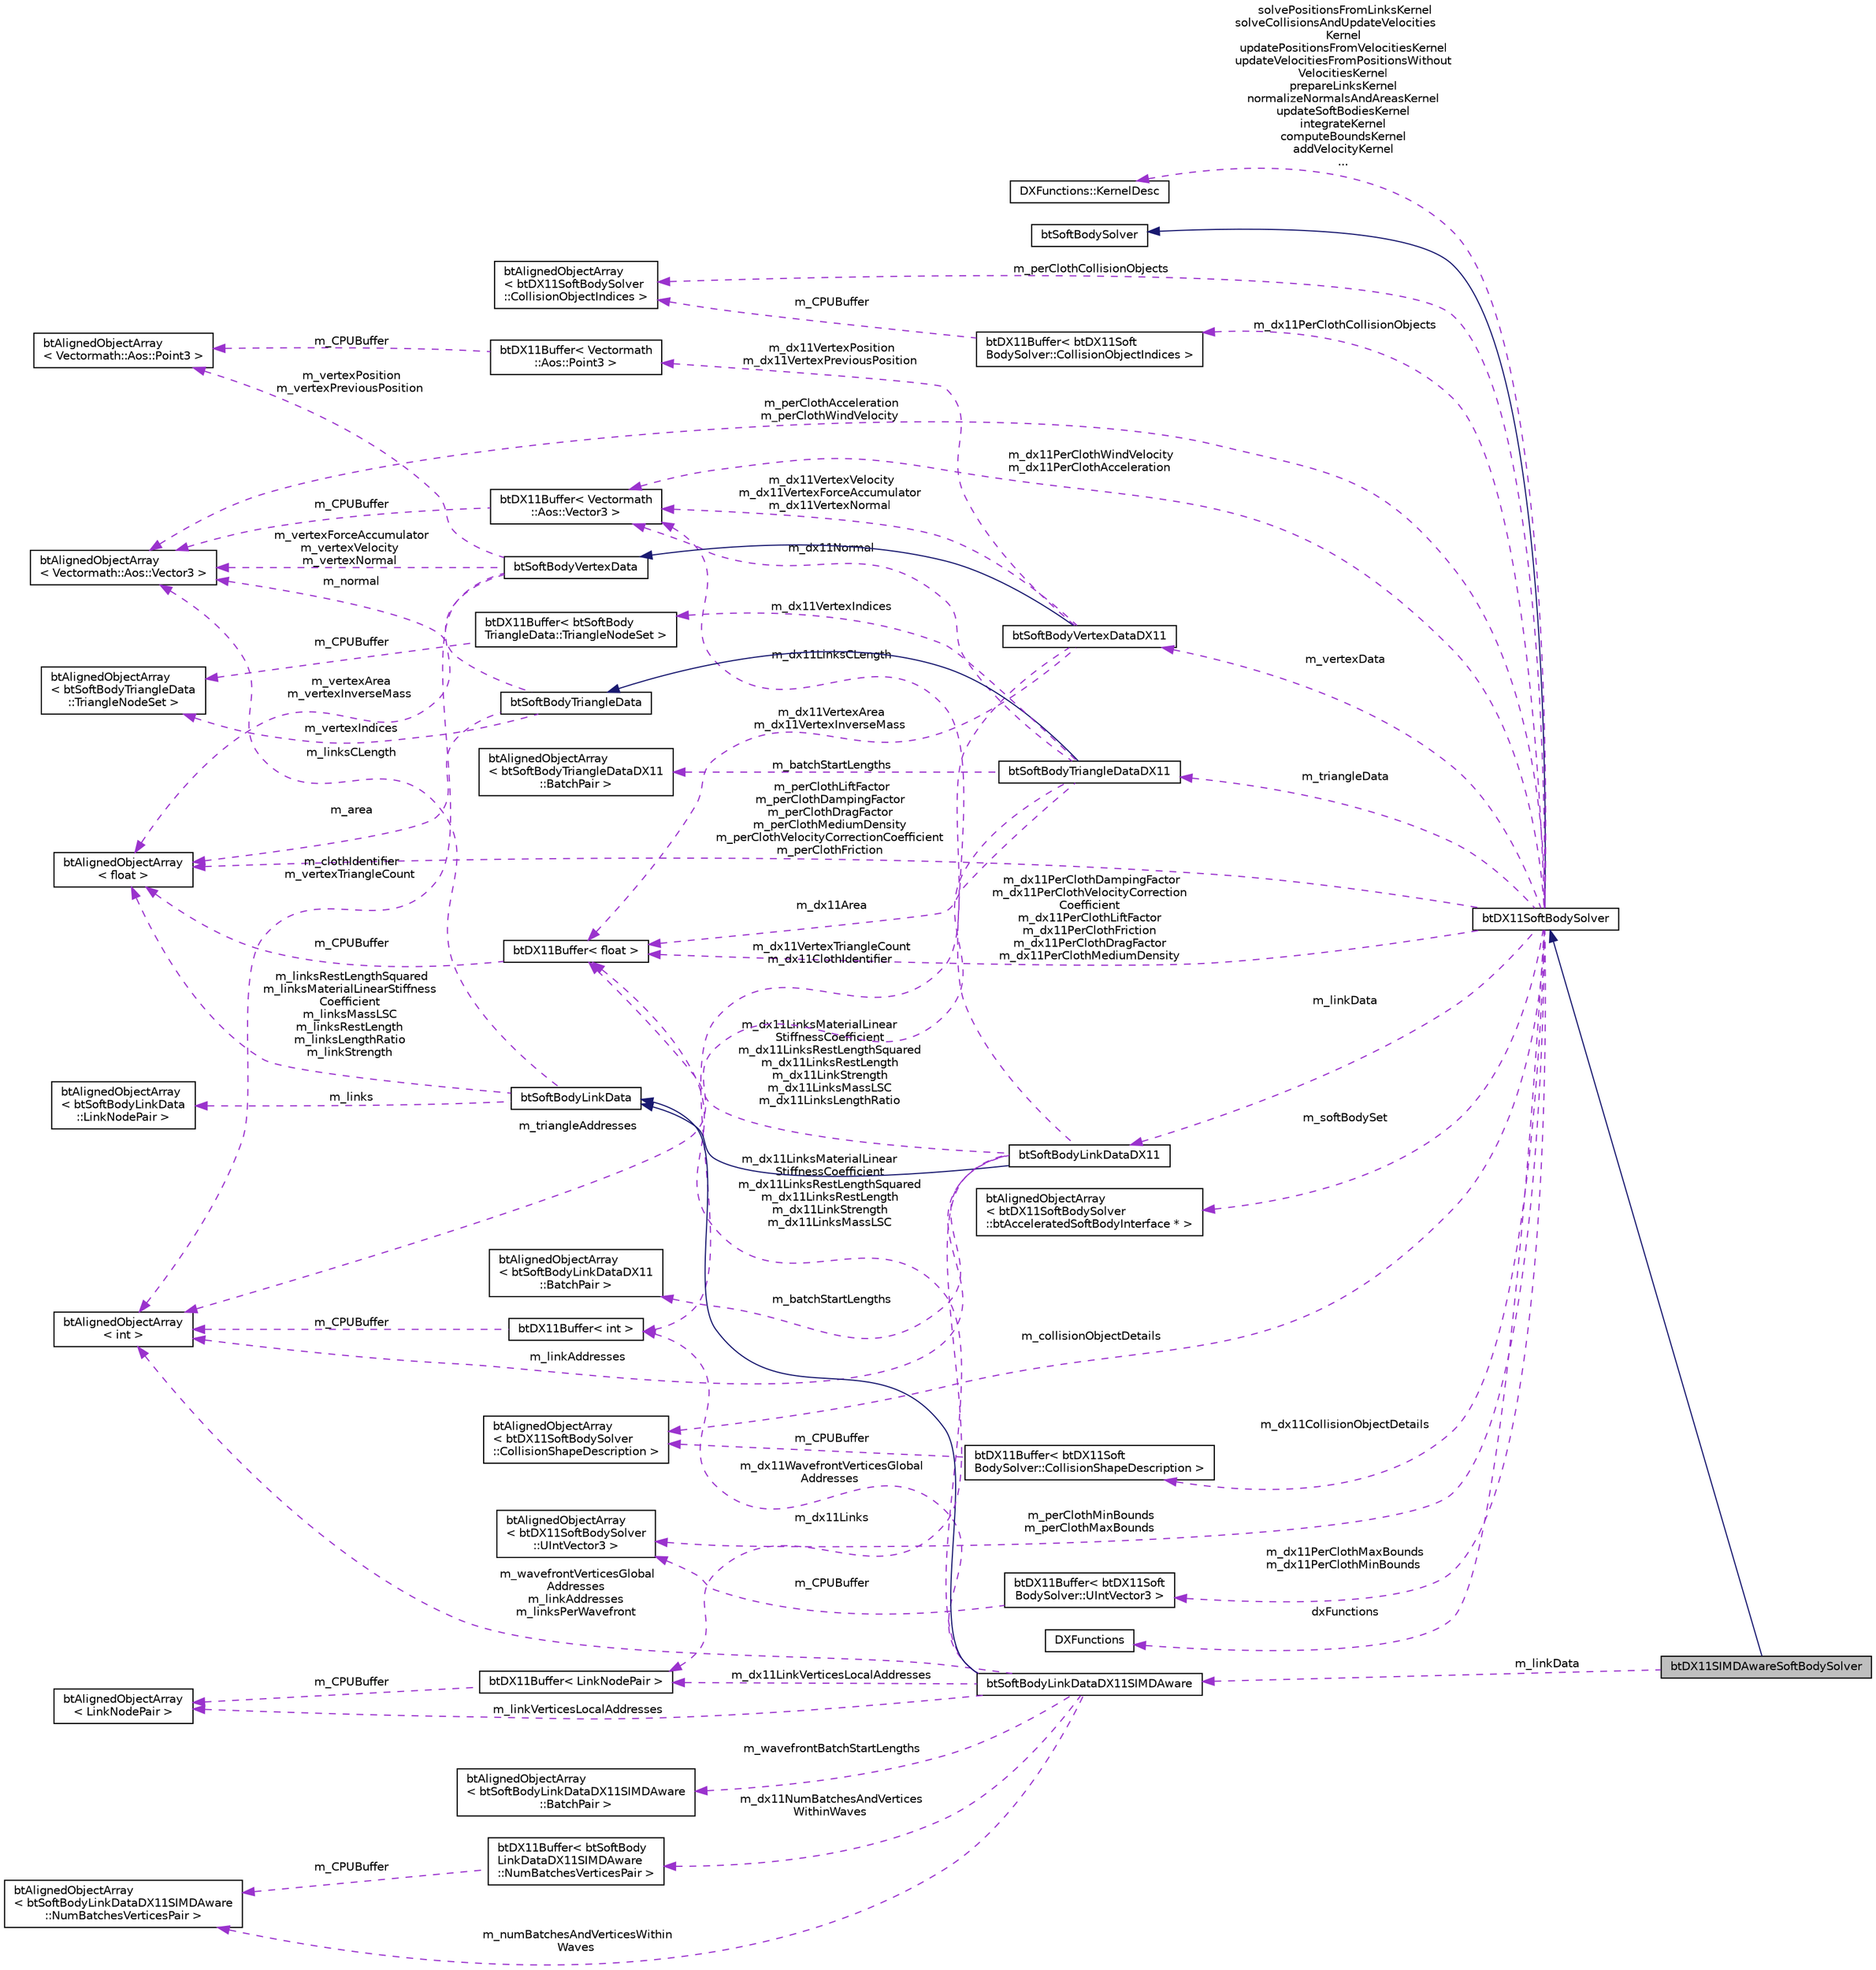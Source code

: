 digraph "btDX11SIMDAwareSoftBodySolver"
{
  edge [fontname="Helvetica",fontsize="10",labelfontname="Helvetica",labelfontsize="10"];
  node [fontname="Helvetica",fontsize="10",shape=record];
  rankdir="LR";
  Node1 [label="btDX11SIMDAwareSoftBodySolver",height=0.2,width=0.4,color="black", fillcolor="grey75", style="filled", fontcolor="black"];
  Node2 -> Node1 [dir="back",color="midnightblue",fontsize="10",style="solid",fontname="Helvetica"];
  Node2 [label="btDX11SoftBodySolver",height=0.2,width=0.4,color="black", fillcolor="white", style="filled",URL="$classbt_d_x11_soft_body_solver.html"];
  Node3 -> Node2 [dir="back",color="midnightblue",fontsize="10",style="solid",fontname="Helvetica"];
  Node3 [label="btSoftBodySolver",height=0.2,width=0.4,color="black", fillcolor="white", style="filled",URL="$classbt_soft_body_solver.html"];
  Node4 -> Node2 [dir="back",color="darkorchid3",fontsize="10",style="dashed",label=" m_dx11PerClothCollisionObjects" ,fontname="Helvetica"];
  Node4 [label="btDX11Buffer\< btDX11Soft\lBodySolver::CollisionObjectIndices \>",height=0.2,width=0.4,color="black", fillcolor="white", style="filled",URL="$classbt_d_x11_buffer.html"];
  Node5 -> Node4 [dir="back",color="darkorchid3",fontsize="10",style="dashed",label=" m_CPUBuffer" ,fontname="Helvetica"];
  Node5 [label="btAlignedObjectArray\l\< btDX11SoftBodySolver\l::CollisionObjectIndices \>",height=0.2,width=0.4,color="black", fillcolor="white", style="filled",URL="$classbt_aligned_object_array.html"];
  Node5 -> Node2 [dir="back",color="darkorchid3",fontsize="10",style="dashed",label=" m_perClothCollisionObjects" ,fontname="Helvetica"];
  Node6 -> Node2 [dir="back",color="darkorchid3",fontsize="10",style="dashed",label=" m_dx11PerClothWindVelocity\nm_dx11PerClothAcceleration" ,fontname="Helvetica"];
  Node6 [label="btDX11Buffer\< Vectormath\l::Aos::Vector3 \>",height=0.2,width=0.4,color="black", fillcolor="white", style="filled",URL="$classbt_d_x11_buffer.html"];
  Node7 -> Node6 [dir="back",color="darkorchid3",fontsize="10",style="dashed",label=" m_CPUBuffer" ,fontname="Helvetica"];
  Node7 [label="btAlignedObjectArray\l\< Vectormath::Aos::Vector3 \>",height=0.2,width=0.4,color="black", fillcolor="white", style="filled",URL="$classbt_aligned_object_array.html"];
  Node7 -> Node2 [dir="back",color="darkorchid3",fontsize="10",style="dashed",label=" m_perClothAcceleration\nm_perClothWindVelocity" ,fontname="Helvetica"];
  Node8 -> Node2 [dir="back",color="darkorchid3",fontsize="10",style="dashed",label=" m_dx11PerClothDampingFactor\nm_dx11PerClothVelocityCorrection\lCoefficient\nm_dx11PerClothLiftFactor\nm_dx11PerClothFriction\nm_dx11PerClothDragFactor\nm_dx11PerClothMediumDensity" ,fontname="Helvetica"];
  Node8 [label="btDX11Buffer\< float \>",height=0.2,width=0.4,color="black", fillcolor="white", style="filled",URL="$classbt_d_x11_buffer.html"];
  Node9 -> Node8 [dir="back",color="darkorchid3",fontsize="10",style="dashed",label=" m_CPUBuffer" ,fontname="Helvetica"];
  Node9 [label="btAlignedObjectArray\l\< float \>",height=0.2,width=0.4,color="black", fillcolor="white", style="filled",URL="$classbt_aligned_object_array.html"];
  Node10 -> Node2 [dir="back",color="darkorchid3",fontsize="10",style="dashed",label=" m_softBodySet" ,fontname="Helvetica"];
  Node10 [label="btAlignedObjectArray\l\< btDX11SoftBodySolver\l::btAcceleratedSoftBodyInterface * \>",height=0.2,width=0.4,color="black", fillcolor="white", style="filled",URL="$classbt_aligned_object_array.html"];
  Node11 -> Node2 [dir="back",color="darkorchid3",fontsize="10",style="dashed",label=" m_collisionObjectDetails" ,fontname="Helvetica"];
  Node11 [label="btAlignedObjectArray\l\< btDX11SoftBodySolver\l::CollisionShapeDescription \>",height=0.2,width=0.4,color="black", fillcolor="white", style="filled",URL="$classbt_aligned_object_array.html"];
  Node12 -> Node2 [dir="back",color="darkorchid3",fontsize="10",style="dashed",label=" m_dx11PerClothMaxBounds\nm_dx11PerClothMinBounds" ,fontname="Helvetica"];
  Node12 [label="btDX11Buffer\< btDX11Soft\lBodySolver::UIntVector3 \>",height=0.2,width=0.4,color="black", fillcolor="white", style="filled",URL="$classbt_d_x11_buffer.html"];
  Node13 -> Node12 [dir="back",color="darkorchid3",fontsize="10",style="dashed",label=" m_CPUBuffer" ,fontname="Helvetica"];
  Node13 [label="btAlignedObjectArray\l\< btDX11SoftBodySolver\l::UIntVector3 \>",height=0.2,width=0.4,color="black", fillcolor="white", style="filled",URL="$classbt_aligned_object_array.html"];
  Node14 -> Node2 [dir="back",color="darkorchid3",fontsize="10",style="dashed",label=" m_vertexData" ,fontname="Helvetica"];
  Node14 [label="btSoftBodyVertexDataDX11",height=0.2,width=0.4,color="black", fillcolor="white", style="filled",URL="$classbt_soft_body_vertex_data_d_x11.html"];
  Node15 -> Node14 [dir="back",color="midnightblue",fontsize="10",style="solid",fontname="Helvetica"];
  Node15 [label="btSoftBodyVertexData",height=0.2,width=0.4,color="black", fillcolor="white", style="filled",URL="$classbt_soft_body_vertex_data.html"];
  Node7 -> Node15 [dir="back",color="darkorchid3",fontsize="10",style="dashed",label=" m_vertexForceAccumulator\nm_vertexVelocity\nm_vertexNormal" ,fontname="Helvetica"];
  Node9 -> Node15 [dir="back",color="darkorchid3",fontsize="10",style="dashed",label=" m_vertexArea\nm_vertexInverseMass" ,fontname="Helvetica"];
  Node16 -> Node15 [dir="back",color="darkorchid3",fontsize="10",style="dashed",label=" m_clothIdentifier\nm_vertexTriangleCount" ,fontname="Helvetica"];
  Node16 [label="btAlignedObjectArray\l\< int \>",height=0.2,width=0.4,color="black", fillcolor="white", style="filled",URL="$classbt_aligned_object_array.html"];
  Node17 -> Node15 [dir="back",color="darkorchid3",fontsize="10",style="dashed",label=" m_vertexPosition\nm_vertexPreviousPosition" ,fontname="Helvetica"];
  Node17 [label="btAlignedObjectArray\l\< Vectormath::Aos::Point3 \>",height=0.2,width=0.4,color="black", fillcolor="white", style="filled",URL="$classbt_aligned_object_array.html"];
  Node6 -> Node14 [dir="back",color="darkorchid3",fontsize="10",style="dashed",label=" m_dx11VertexVelocity\nm_dx11VertexForceAccumulator\nm_dx11VertexNormal" ,fontname="Helvetica"];
  Node8 -> Node14 [dir="back",color="darkorchid3",fontsize="10",style="dashed",label=" m_dx11VertexArea\nm_dx11VertexInverseMass" ,fontname="Helvetica"];
  Node18 -> Node14 [dir="back",color="darkorchid3",fontsize="10",style="dashed",label=" m_dx11VertexTriangleCount\nm_dx11ClothIdentifier" ,fontname="Helvetica"];
  Node18 [label="btDX11Buffer\< int \>",height=0.2,width=0.4,color="black", fillcolor="white", style="filled",URL="$classbt_d_x11_buffer.html"];
  Node16 -> Node18 [dir="back",color="darkorchid3",fontsize="10",style="dashed",label=" m_CPUBuffer" ,fontname="Helvetica"];
  Node19 -> Node14 [dir="back",color="darkorchid3",fontsize="10",style="dashed",label=" m_dx11VertexPosition\nm_dx11VertexPreviousPosition" ,fontname="Helvetica"];
  Node19 [label="btDX11Buffer\< Vectormath\l::Aos::Point3 \>",height=0.2,width=0.4,color="black", fillcolor="white", style="filled",URL="$classbt_d_x11_buffer.html"];
  Node17 -> Node19 [dir="back",color="darkorchid3",fontsize="10",style="dashed",label=" m_CPUBuffer" ,fontname="Helvetica"];
  Node20 -> Node2 [dir="back",color="darkorchid3",fontsize="10",style="dashed",label=" dxFunctions" ,fontname="Helvetica"];
  Node20 [label="DXFunctions",height=0.2,width=0.4,color="black", fillcolor="white", style="filled",URL="$class_d_x_functions.html"];
  Node9 -> Node2 [dir="back",color="darkorchid3",fontsize="10",style="dashed",label=" m_perClothLiftFactor\nm_perClothDampingFactor\nm_perClothDragFactor\nm_perClothMediumDensity\nm_perClothVelocityCorrectionCoefficient\nm_perClothFriction" ,fontname="Helvetica"];
  Node21 -> Node2 [dir="back",color="darkorchid3",fontsize="10",style="dashed",label=" solvePositionsFromLinksKernel\nsolveCollisionsAndUpdateVelocities\lKernel\nupdatePositionsFromVelocitiesKernel\nupdateVelocitiesFromPositionsWithout\lVelocitiesKernel\nprepareLinksKernel\nnormalizeNormalsAndAreasKernel\nupdateSoftBodiesKernel\nintegrateKernel\ncomputeBoundsKernel\naddVelocityKernel\n..." ,fontname="Helvetica"];
  Node21 [label="DXFunctions::KernelDesc",height=0.2,width=0.4,color="black", fillcolor="white", style="filled",URL="$class_d_x_functions_1_1_kernel_desc.html"];
  Node13 -> Node2 [dir="back",color="darkorchid3",fontsize="10",style="dashed",label=" m_perClothMinBounds\nm_perClothMaxBounds" ,fontname="Helvetica"];
  Node22 -> Node2 [dir="back",color="darkorchid3",fontsize="10",style="dashed",label=" m_triangleData" ,fontname="Helvetica"];
  Node22 [label="btSoftBodyTriangleDataDX11",height=0.2,width=0.4,color="black", fillcolor="white", style="filled",URL="$classbt_soft_body_triangle_data_d_x11.html"];
  Node23 -> Node22 [dir="back",color="midnightblue",fontsize="10",style="solid",fontname="Helvetica"];
  Node23 [label="btSoftBodyTriangleData",height=0.2,width=0.4,color="black", fillcolor="white", style="filled",URL="$classbt_soft_body_triangle_data.html"];
  Node7 -> Node23 [dir="back",color="darkorchid3",fontsize="10",style="dashed",label=" m_normal" ,fontname="Helvetica"];
  Node24 -> Node23 [dir="back",color="darkorchid3",fontsize="10",style="dashed",label=" m_vertexIndices" ,fontname="Helvetica"];
  Node24 [label="btAlignedObjectArray\l\< btSoftBodyTriangleData\l::TriangleNodeSet \>",height=0.2,width=0.4,color="black", fillcolor="white", style="filled",URL="$classbt_aligned_object_array.html"];
  Node9 -> Node23 [dir="back",color="darkorchid3",fontsize="10",style="dashed",label=" m_area" ,fontname="Helvetica"];
  Node6 -> Node22 [dir="back",color="darkorchid3",fontsize="10",style="dashed",label=" m_dx11Normal" ,fontname="Helvetica"];
  Node8 -> Node22 [dir="back",color="darkorchid3",fontsize="10",style="dashed",label=" m_dx11Area" ,fontname="Helvetica"];
  Node16 -> Node22 [dir="back",color="darkorchid3",fontsize="10",style="dashed",label=" m_triangleAddresses" ,fontname="Helvetica"];
  Node25 -> Node22 [dir="back",color="darkorchid3",fontsize="10",style="dashed",label=" m_batchStartLengths" ,fontname="Helvetica"];
  Node25 [label="btAlignedObjectArray\l\< btSoftBodyTriangleDataDX11\l::BatchPair \>",height=0.2,width=0.4,color="black", fillcolor="white", style="filled",URL="$classbt_aligned_object_array.html"];
  Node26 -> Node22 [dir="back",color="darkorchid3",fontsize="10",style="dashed",label=" m_dx11VertexIndices" ,fontname="Helvetica"];
  Node26 [label="btDX11Buffer\< btSoftBody\lTriangleData::TriangleNodeSet \>",height=0.2,width=0.4,color="black", fillcolor="white", style="filled",URL="$classbt_d_x11_buffer.html"];
  Node24 -> Node26 [dir="back",color="darkorchid3",fontsize="10",style="dashed",label=" m_CPUBuffer" ,fontname="Helvetica"];
  Node27 -> Node2 [dir="back",color="darkorchid3",fontsize="10",style="dashed",label=" m_dx11CollisionObjectDetails" ,fontname="Helvetica"];
  Node27 [label="btDX11Buffer\< btDX11Soft\lBodySolver::CollisionShapeDescription \>",height=0.2,width=0.4,color="black", fillcolor="white", style="filled",URL="$classbt_d_x11_buffer.html"];
  Node11 -> Node27 [dir="back",color="darkorchid3",fontsize="10",style="dashed",label=" m_CPUBuffer" ,fontname="Helvetica"];
  Node28 -> Node2 [dir="back",color="darkorchid3",fontsize="10",style="dashed",label=" m_linkData" ,fontname="Helvetica"];
  Node28 [label="btSoftBodyLinkDataDX11",height=0.2,width=0.4,color="black", fillcolor="white", style="filled",URL="$classbt_soft_body_link_data_d_x11.html"];
  Node29 -> Node28 [dir="back",color="midnightblue",fontsize="10",style="solid",fontname="Helvetica"];
  Node29 [label="btSoftBodyLinkData",height=0.2,width=0.4,color="black", fillcolor="white", style="filled",URL="$classbt_soft_body_link_data.html"];
  Node7 -> Node29 [dir="back",color="darkorchid3",fontsize="10",style="dashed",label=" m_linksCLength" ,fontname="Helvetica"];
  Node9 -> Node29 [dir="back",color="darkorchid3",fontsize="10",style="dashed",label=" m_linksRestLengthSquared\nm_linksMaterialLinearStiffness\lCoefficient\nm_linksMassLSC\nm_linksRestLength\nm_linksLengthRatio\nm_linkStrength" ,fontname="Helvetica"];
  Node30 -> Node29 [dir="back",color="darkorchid3",fontsize="10",style="dashed",label=" m_links" ,fontname="Helvetica"];
  Node30 [label="btAlignedObjectArray\l\< btSoftBodyLinkData\l::LinkNodePair \>",height=0.2,width=0.4,color="black", fillcolor="white", style="filled",URL="$classbt_aligned_object_array.html"];
  Node6 -> Node28 [dir="back",color="darkorchid3",fontsize="10",style="dashed",label=" m_dx11LinksCLength" ,fontname="Helvetica"];
  Node8 -> Node28 [dir="back",color="darkorchid3",fontsize="10",style="dashed",label=" m_dx11LinksMaterialLinear\lStiffnessCoefficient\nm_dx11LinksRestLengthSquared\nm_dx11LinksRestLength\nm_dx11LinkStrength\nm_dx11LinksMassLSC\nm_dx11LinksLengthRatio" ,fontname="Helvetica"];
  Node31 -> Node28 [dir="back",color="darkorchid3",fontsize="10",style="dashed",label=" m_dx11Links" ,fontname="Helvetica"];
  Node31 [label="btDX11Buffer\< LinkNodePair \>",height=0.2,width=0.4,color="black", fillcolor="white", style="filled",URL="$classbt_d_x11_buffer.html"];
  Node32 -> Node31 [dir="back",color="darkorchid3",fontsize="10",style="dashed",label=" m_CPUBuffer" ,fontname="Helvetica"];
  Node32 [label="btAlignedObjectArray\l\< LinkNodePair \>",height=0.2,width=0.4,color="black", fillcolor="white", style="filled",URL="$classbt_aligned_object_array.html"];
  Node33 -> Node28 [dir="back",color="darkorchid3",fontsize="10",style="dashed",label=" m_batchStartLengths" ,fontname="Helvetica"];
  Node33 [label="btAlignedObjectArray\l\< btSoftBodyLinkDataDX11\l::BatchPair \>",height=0.2,width=0.4,color="black", fillcolor="white", style="filled",URL="$classbt_aligned_object_array.html"];
  Node16 -> Node28 [dir="back",color="darkorchid3",fontsize="10",style="dashed",label=" m_linkAddresses" ,fontname="Helvetica"];
  Node34 -> Node1 [dir="back",color="darkorchid3",fontsize="10",style="dashed",label=" m_linkData" ,fontname="Helvetica"];
  Node34 [label="btSoftBodyLinkDataDX11SIMDAware",height=0.2,width=0.4,color="black", fillcolor="white", style="filled",URL="$classbt_soft_body_link_data_d_x11_s_i_m_d_aware.html"];
  Node29 -> Node34 [dir="back",color="midnightblue",fontsize="10",style="solid",fontname="Helvetica"];
  Node35 -> Node34 [dir="back",color="darkorchid3",fontsize="10",style="dashed",label=" m_wavefrontBatchStartLengths" ,fontname="Helvetica"];
  Node35 [label="btAlignedObjectArray\l\< btSoftBodyLinkDataDX11SIMDAware\l::BatchPair \>",height=0.2,width=0.4,color="black", fillcolor="white", style="filled",URL="$classbt_aligned_object_array.html"];
  Node8 -> Node34 [dir="back",color="darkorchid3",fontsize="10",style="dashed",label=" m_dx11LinksMaterialLinear\lStiffnessCoefficient\nm_dx11LinksRestLengthSquared\nm_dx11LinksRestLength\nm_dx11LinkStrength\nm_dx11LinksMassLSC" ,fontname="Helvetica"];
  Node32 -> Node34 [dir="back",color="darkorchid3",fontsize="10",style="dashed",label=" m_linkVerticesLocalAddresses" ,fontname="Helvetica"];
  Node31 -> Node34 [dir="back",color="darkorchid3",fontsize="10",style="dashed",label=" m_dx11LinkVerticesLocalAddresses" ,fontname="Helvetica"];
  Node36 -> Node34 [dir="back",color="darkorchid3",fontsize="10",style="dashed",label=" m_dx11NumBatchesAndVertices\lWithinWaves" ,fontname="Helvetica"];
  Node36 [label="btDX11Buffer\< btSoftBody\lLinkDataDX11SIMDAware\l::NumBatchesVerticesPair \>",height=0.2,width=0.4,color="black", fillcolor="white", style="filled",URL="$classbt_d_x11_buffer.html"];
  Node37 -> Node36 [dir="back",color="darkorchid3",fontsize="10",style="dashed",label=" m_CPUBuffer" ,fontname="Helvetica"];
  Node37 [label="btAlignedObjectArray\l\< btSoftBodyLinkDataDX11SIMDAware\l::NumBatchesVerticesPair \>",height=0.2,width=0.4,color="black", fillcolor="white", style="filled",URL="$classbt_aligned_object_array.html"];
  Node18 -> Node34 [dir="back",color="darkorchid3",fontsize="10",style="dashed",label=" m_dx11WavefrontVerticesGlobal\lAddresses" ,fontname="Helvetica"];
  Node37 -> Node34 [dir="back",color="darkorchid3",fontsize="10",style="dashed",label=" m_numBatchesAndVerticesWithin\lWaves" ,fontname="Helvetica"];
  Node16 -> Node34 [dir="back",color="darkorchid3",fontsize="10",style="dashed",label=" m_wavefrontVerticesGlobal\lAddresses\nm_linkAddresses\nm_linksPerWavefront" ,fontname="Helvetica"];
}
